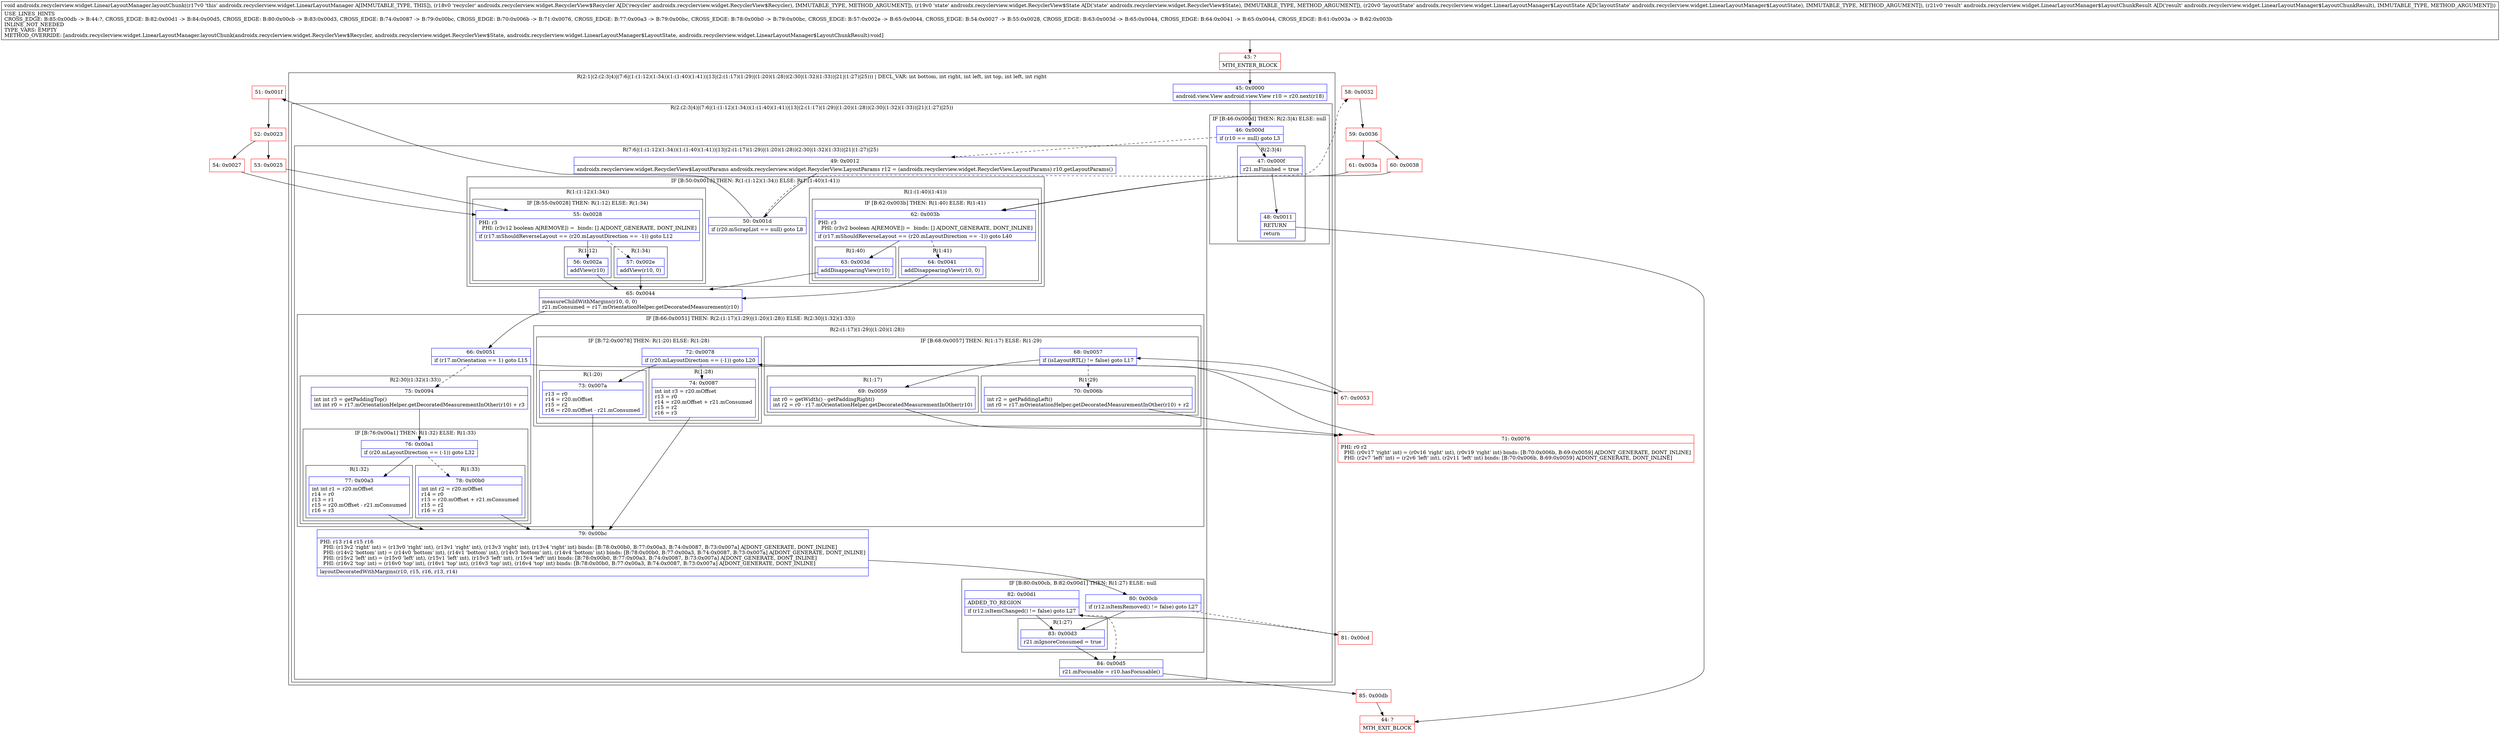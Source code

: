 digraph "CFG forandroidx.recyclerview.widget.LinearLayoutManager.layoutChunk(Landroidx\/recyclerview\/widget\/RecyclerView$Recycler;Landroidx\/recyclerview\/widget\/RecyclerView$State;Landroidx\/recyclerview\/widget\/LinearLayoutManager$LayoutState;Landroidx\/recyclerview\/widget\/LinearLayoutManager$LayoutChunkResult;)V" {
subgraph cluster_Region_1733140381 {
label = "R(2:1|(2:(2:3|4)|(7:6|(1:(1:12)(1:34))(1:(1:40)(1:41))|13|(2:(1:17)(1:29)|(1:20)(1:28))(2:30|(1:32)(1:33))|21|(1:27)|25))) | DECL_VAR: int bottom, int right, int left, int top, int left, int right\l";
node [shape=record,color=blue];
Node_45 [shape=record,label="{45\:\ 0x0000|android.view.View android.view.View r10 = r20.next(r18)\l}"];
subgraph cluster_Region_1423743334 {
label = "R(2:(2:3|4)|(7:6|(1:(1:12)(1:34))(1:(1:40)(1:41))|13|(2:(1:17)(1:29)|(1:20)(1:28))(2:30|(1:32)(1:33))|21|(1:27)|25))";
node [shape=record,color=blue];
subgraph cluster_IfRegion_211063347 {
label = "IF [B:46:0x000d] THEN: R(2:3|4) ELSE: null";
node [shape=record,color=blue];
Node_46 [shape=record,label="{46\:\ 0x000d|if (r10 == null) goto L3\l}"];
subgraph cluster_Region_1662446841 {
label = "R(2:3|4)";
node [shape=record,color=blue];
Node_47 [shape=record,label="{47\:\ 0x000f|r21.mFinished = true\l}"];
Node_48 [shape=record,label="{48\:\ 0x0011|RETURN\l|return\l}"];
}
}
subgraph cluster_Region_937134168 {
label = "R(7:6|(1:(1:12)(1:34))(1:(1:40)(1:41))|13|(2:(1:17)(1:29)|(1:20)(1:28))(2:30|(1:32)(1:33))|21|(1:27)|25)";
node [shape=record,color=blue];
Node_49 [shape=record,label="{49\:\ 0x0012|androidx.recyclerview.widget.RecyclerView$LayoutParams androidx.recyclerview.widget.RecyclerView.LayoutParams r12 = (androidx.recyclerview.widget.RecyclerView.LayoutParams) r10.getLayoutParams()\l}"];
subgraph cluster_IfRegion_571503830 {
label = "IF [B:50:0x001d] THEN: R(1:(1:12)(1:34)) ELSE: R(1:(1:40)(1:41))";
node [shape=record,color=blue];
Node_50 [shape=record,label="{50\:\ 0x001d|if (r20.mScrapList == null) goto L8\l}"];
subgraph cluster_Region_1322560527 {
label = "R(1:(1:12)(1:34))";
node [shape=record,color=blue];
subgraph cluster_IfRegion_2121468698 {
label = "IF [B:55:0x0028] THEN: R(1:12) ELSE: R(1:34)";
node [shape=record,color=blue];
Node_55 [shape=record,label="{55\:\ 0x0028|PHI: r3 \l  PHI: (r3v12 boolean A[REMOVE]) =  binds: [] A[DONT_GENERATE, DONT_INLINE]\l|if (r17.mShouldReverseLayout == (r20.mLayoutDirection == \-1)) goto L12\l}"];
subgraph cluster_Region_1975655778 {
label = "R(1:12)";
node [shape=record,color=blue];
Node_56 [shape=record,label="{56\:\ 0x002a|addView(r10)\l}"];
}
subgraph cluster_Region_2121848112 {
label = "R(1:34)";
node [shape=record,color=blue];
Node_57 [shape=record,label="{57\:\ 0x002e|addView(r10, 0)\l}"];
}
}
}
subgraph cluster_Region_718688521 {
label = "R(1:(1:40)(1:41))";
node [shape=record,color=blue];
subgraph cluster_IfRegion_188823105 {
label = "IF [B:62:0x003b] THEN: R(1:40) ELSE: R(1:41)";
node [shape=record,color=blue];
Node_62 [shape=record,label="{62\:\ 0x003b|PHI: r3 \l  PHI: (r3v2 boolean A[REMOVE]) =  binds: [] A[DONT_GENERATE, DONT_INLINE]\l|if (r17.mShouldReverseLayout == (r20.mLayoutDirection == \-1)) goto L40\l}"];
subgraph cluster_Region_1456854470 {
label = "R(1:40)";
node [shape=record,color=blue];
Node_63 [shape=record,label="{63\:\ 0x003d|addDisappearingView(r10)\l}"];
}
subgraph cluster_Region_1034362380 {
label = "R(1:41)";
node [shape=record,color=blue];
Node_64 [shape=record,label="{64\:\ 0x0041|addDisappearingView(r10, 0)\l}"];
}
}
}
}
Node_65 [shape=record,label="{65\:\ 0x0044|measureChildWithMargins(r10, 0, 0)\lr21.mConsumed = r17.mOrientationHelper.getDecoratedMeasurement(r10)\l}"];
subgraph cluster_IfRegion_1620985842 {
label = "IF [B:66:0x0051] THEN: R(2:(1:17)(1:29)|(1:20)(1:28)) ELSE: R(2:30|(1:32)(1:33))";
node [shape=record,color=blue];
Node_66 [shape=record,label="{66\:\ 0x0051|if (r17.mOrientation == 1) goto L15\l}"];
subgraph cluster_Region_106146592 {
label = "R(2:(1:17)(1:29)|(1:20)(1:28))";
node [shape=record,color=blue];
subgraph cluster_IfRegion_504753402 {
label = "IF [B:68:0x0057] THEN: R(1:17) ELSE: R(1:29)";
node [shape=record,color=blue];
Node_68 [shape=record,label="{68\:\ 0x0057|if (isLayoutRTL() != false) goto L17\l}"];
subgraph cluster_Region_1491811799 {
label = "R(1:17)";
node [shape=record,color=blue];
Node_69 [shape=record,label="{69\:\ 0x0059|int r0 = getWidth() \- getPaddingRight()\lint r2 = r0 \- r17.mOrientationHelper.getDecoratedMeasurementInOther(r10)\l}"];
}
subgraph cluster_Region_1619178159 {
label = "R(1:29)";
node [shape=record,color=blue];
Node_70 [shape=record,label="{70\:\ 0x006b|int r2 = getPaddingLeft()\lint r0 = r17.mOrientationHelper.getDecoratedMeasurementInOther(r10) + r2\l}"];
}
}
subgraph cluster_IfRegion_476324423 {
label = "IF [B:72:0x0078] THEN: R(1:20) ELSE: R(1:28)";
node [shape=record,color=blue];
Node_72 [shape=record,label="{72\:\ 0x0078|if (r20.mLayoutDirection == (\-1)) goto L20\l}"];
subgraph cluster_Region_2099310227 {
label = "R(1:20)";
node [shape=record,color=blue];
Node_73 [shape=record,label="{73\:\ 0x007a|r13 = r0\lr14 = r20.mOffset\lr15 = r2\lr16 = r20.mOffset \- r21.mConsumed\l}"];
}
subgraph cluster_Region_2023853955 {
label = "R(1:28)";
node [shape=record,color=blue];
Node_74 [shape=record,label="{74\:\ 0x0087|int int r3 = r20.mOffset\lr13 = r0\lr14 = r20.mOffset + r21.mConsumed\lr15 = r2\lr16 = r3\l}"];
}
}
}
subgraph cluster_Region_411119772 {
label = "R(2:30|(1:32)(1:33))";
node [shape=record,color=blue];
Node_75 [shape=record,label="{75\:\ 0x0094|int int r3 = getPaddingTop()\lint int r0 = r17.mOrientationHelper.getDecoratedMeasurementInOther(r10) + r3\l}"];
subgraph cluster_IfRegion_248989678 {
label = "IF [B:76:0x00a1] THEN: R(1:32) ELSE: R(1:33)";
node [shape=record,color=blue];
Node_76 [shape=record,label="{76\:\ 0x00a1|if (r20.mLayoutDirection == (\-1)) goto L32\l}"];
subgraph cluster_Region_483891478 {
label = "R(1:32)";
node [shape=record,color=blue];
Node_77 [shape=record,label="{77\:\ 0x00a3|int int r1 = r20.mOffset\lr14 = r0\lr13 = r1\lr15 = r20.mOffset \- r21.mConsumed\lr16 = r3\l}"];
}
subgraph cluster_Region_1765103593 {
label = "R(1:33)";
node [shape=record,color=blue];
Node_78 [shape=record,label="{78\:\ 0x00b0|int int r2 = r20.mOffset\lr14 = r0\lr13 = r20.mOffset + r21.mConsumed\lr15 = r2\lr16 = r3\l}"];
}
}
}
}
Node_79 [shape=record,label="{79\:\ 0x00bc|PHI: r13 r14 r15 r16 \l  PHI: (r13v2 'right' int) = (r13v0 'right' int), (r13v1 'right' int), (r13v3 'right' int), (r13v4 'right' int) binds: [B:78:0x00b0, B:77:0x00a3, B:74:0x0087, B:73:0x007a] A[DONT_GENERATE, DONT_INLINE]\l  PHI: (r14v2 'bottom' int) = (r14v0 'bottom' int), (r14v1 'bottom' int), (r14v3 'bottom' int), (r14v4 'bottom' int) binds: [B:78:0x00b0, B:77:0x00a3, B:74:0x0087, B:73:0x007a] A[DONT_GENERATE, DONT_INLINE]\l  PHI: (r15v2 'left' int) = (r15v0 'left' int), (r15v1 'left' int), (r15v3 'left' int), (r15v4 'left' int) binds: [B:78:0x00b0, B:77:0x00a3, B:74:0x0087, B:73:0x007a] A[DONT_GENERATE, DONT_INLINE]\l  PHI: (r16v2 'top' int) = (r16v0 'top' int), (r16v1 'top' int), (r16v3 'top' int), (r16v4 'top' int) binds: [B:78:0x00b0, B:77:0x00a3, B:74:0x0087, B:73:0x007a] A[DONT_GENERATE, DONT_INLINE]\l|layoutDecoratedWithMargins(r10, r15, r16, r13, r14)\l}"];
subgraph cluster_IfRegion_500370174 {
label = "IF [B:80:0x00cb, B:82:0x00d1] THEN: R(1:27) ELSE: null";
node [shape=record,color=blue];
Node_80 [shape=record,label="{80\:\ 0x00cb|if (r12.isItemRemoved() != false) goto L27\l}"];
Node_82 [shape=record,label="{82\:\ 0x00d1|ADDED_TO_REGION\l|if (r12.isItemChanged() != false) goto L27\l}"];
subgraph cluster_Region_356972479 {
label = "R(1:27)";
node [shape=record,color=blue];
Node_83 [shape=record,label="{83\:\ 0x00d3|r21.mIgnoreConsumed = true\l}"];
}
}
Node_84 [shape=record,label="{84\:\ 0x00d5|r21.mFocusable = r10.hasFocusable()\l}"];
}
}
}
Node_43 [shape=record,color=red,label="{43\:\ ?|MTH_ENTER_BLOCK\l}"];
Node_44 [shape=record,color=red,label="{44\:\ ?|MTH_EXIT_BLOCK\l}"];
Node_51 [shape=record,color=red,label="{51\:\ 0x001f}"];
Node_52 [shape=record,color=red,label="{52\:\ 0x0023}"];
Node_53 [shape=record,color=red,label="{53\:\ 0x0025}"];
Node_67 [shape=record,color=red,label="{67\:\ 0x0053}"];
Node_71 [shape=record,color=red,label="{71\:\ 0x0076|PHI: r0 r2 \l  PHI: (r0v17 'right' int) = (r0v16 'right' int), (r0v19 'right' int) binds: [B:70:0x006b, B:69:0x0059] A[DONT_GENERATE, DONT_INLINE]\l  PHI: (r2v7 'left' int) = (r2v6 'left' int), (r2v11 'left' int) binds: [B:70:0x006b, B:69:0x0059] A[DONT_GENERATE, DONT_INLINE]\l}"];
Node_81 [shape=record,color=red,label="{81\:\ 0x00cd}"];
Node_85 [shape=record,color=red,label="{85\:\ 0x00db}"];
Node_54 [shape=record,color=red,label="{54\:\ 0x0027}"];
Node_58 [shape=record,color=red,label="{58\:\ 0x0032}"];
Node_59 [shape=record,color=red,label="{59\:\ 0x0036}"];
Node_60 [shape=record,color=red,label="{60\:\ 0x0038}"];
Node_61 [shape=record,color=red,label="{61\:\ 0x003a}"];
MethodNode[shape=record,label="{void androidx.recyclerview.widget.LinearLayoutManager.layoutChunk((r17v0 'this' androidx.recyclerview.widget.LinearLayoutManager A[IMMUTABLE_TYPE, THIS]), (r18v0 'recycler' androidx.recyclerview.widget.RecyclerView$Recycler A[D('recycler' androidx.recyclerview.widget.RecyclerView$Recycler), IMMUTABLE_TYPE, METHOD_ARGUMENT]), (r19v0 'state' androidx.recyclerview.widget.RecyclerView$State A[D('state' androidx.recyclerview.widget.RecyclerView$State), IMMUTABLE_TYPE, METHOD_ARGUMENT]), (r20v0 'layoutState' androidx.recyclerview.widget.LinearLayoutManager$LayoutState A[D('layoutState' androidx.recyclerview.widget.LinearLayoutManager$LayoutState), IMMUTABLE_TYPE, METHOD_ARGUMENT]), (r21v0 'result' androidx.recyclerview.widget.LinearLayoutManager$LayoutChunkResult A[D('result' androidx.recyclerview.widget.LinearLayoutManager$LayoutChunkResult), IMMUTABLE_TYPE, METHOD_ARGUMENT]))  | USE_LINES_HINTS\lCROSS_EDGE: B:85:0x00db \-\> B:44:?, CROSS_EDGE: B:82:0x00d1 \-\> B:84:0x00d5, CROSS_EDGE: B:80:0x00cb \-\> B:83:0x00d3, CROSS_EDGE: B:74:0x0087 \-\> B:79:0x00bc, CROSS_EDGE: B:70:0x006b \-\> B:71:0x0076, CROSS_EDGE: B:77:0x00a3 \-\> B:79:0x00bc, CROSS_EDGE: B:78:0x00b0 \-\> B:79:0x00bc, CROSS_EDGE: B:57:0x002e \-\> B:65:0x0044, CROSS_EDGE: B:54:0x0027 \-\> B:55:0x0028, CROSS_EDGE: B:63:0x003d \-\> B:65:0x0044, CROSS_EDGE: B:64:0x0041 \-\> B:65:0x0044, CROSS_EDGE: B:61:0x003a \-\> B:62:0x003b\lINLINE_NOT_NEEDED\lTYPE_VARS: EMPTY\lMETHOD_OVERRIDE: [androidx.recyclerview.widget.LinearLayoutManager.layoutChunk(androidx.recyclerview.widget.RecyclerView$Recycler, androidx.recyclerview.widget.RecyclerView$State, androidx.recyclerview.widget.LinearLayoutManager$LayoutState, androidx.recyclerview.widget.LinearLayoutManager$LayoutChunkResult):void]\l}"];
MethodNode -> Node_43;Node_45 -> Node_46;
Node_46 -> Node_47;
Node_46 -> Node_49[style=dashed];
Node_47 -> Node_48;
Node_48 -> Node_44;
Node_49 -> Node_50;
Node_50 -> Node_51;
Node_50 -> Node_58[style=dashed];
Node_55 -> Node_56;
Node_55 -> Node_57[style=dashed];
Node_56 -> Node_65;
Node_57 -> Node_65;
Node_62 -> Node_63;
Node_62 -> Node_64[style=dashed];
Node_63 -> Node_65;
Node_64 -> Node_65;
Node_65 -> Node_66;
Node_66 -> Node_67;
Node_66 -> Node_75[style=dashed];
Node_68 -> Node_69;
Node_68 -> Node_70[style=dashed];
Node_69 -> Node_71;
Node_70 -> Node_71;
Node_72 -> Node_73;
Node_72 -> Node_74[style=dashed];
Node_73 -> Node_79;
Node_74 -> Node_79;
Node_75 -> Node_76;
Node_76 -> Node_77;
Node_76 -> Node_78[style=dashed];
Node_77 -> Node_79;
Node_78 -> Node_79;
Node_79 -> Node_80;
Node_80 -> Node_81[style=dashed];
Node_80 -> Node_83;
Node_82 -> Node_83;
Node_82 -> Node_84[style=dashed];
Node_83 -> Node_84;
Node_84 -> Node_85;
Node_43 -> Node_45;
Node_51 -> Node_52;
Node_52 -> Node_53;
Node_52 -> Node_54;
Node_53 -> Node_55;
Node_67 -> Node_68;
Node_71 -> Node_72;
Node_81 -> Node_82;
Node_85 -> Node_44;
Node_54 -> Node_55;
Node_58 -> Node_59;
Node_59 -> Node_60;
Node_59 -> Node_61;
Node_60 -> Node_62;
Node_61 -> Node_62;
}

